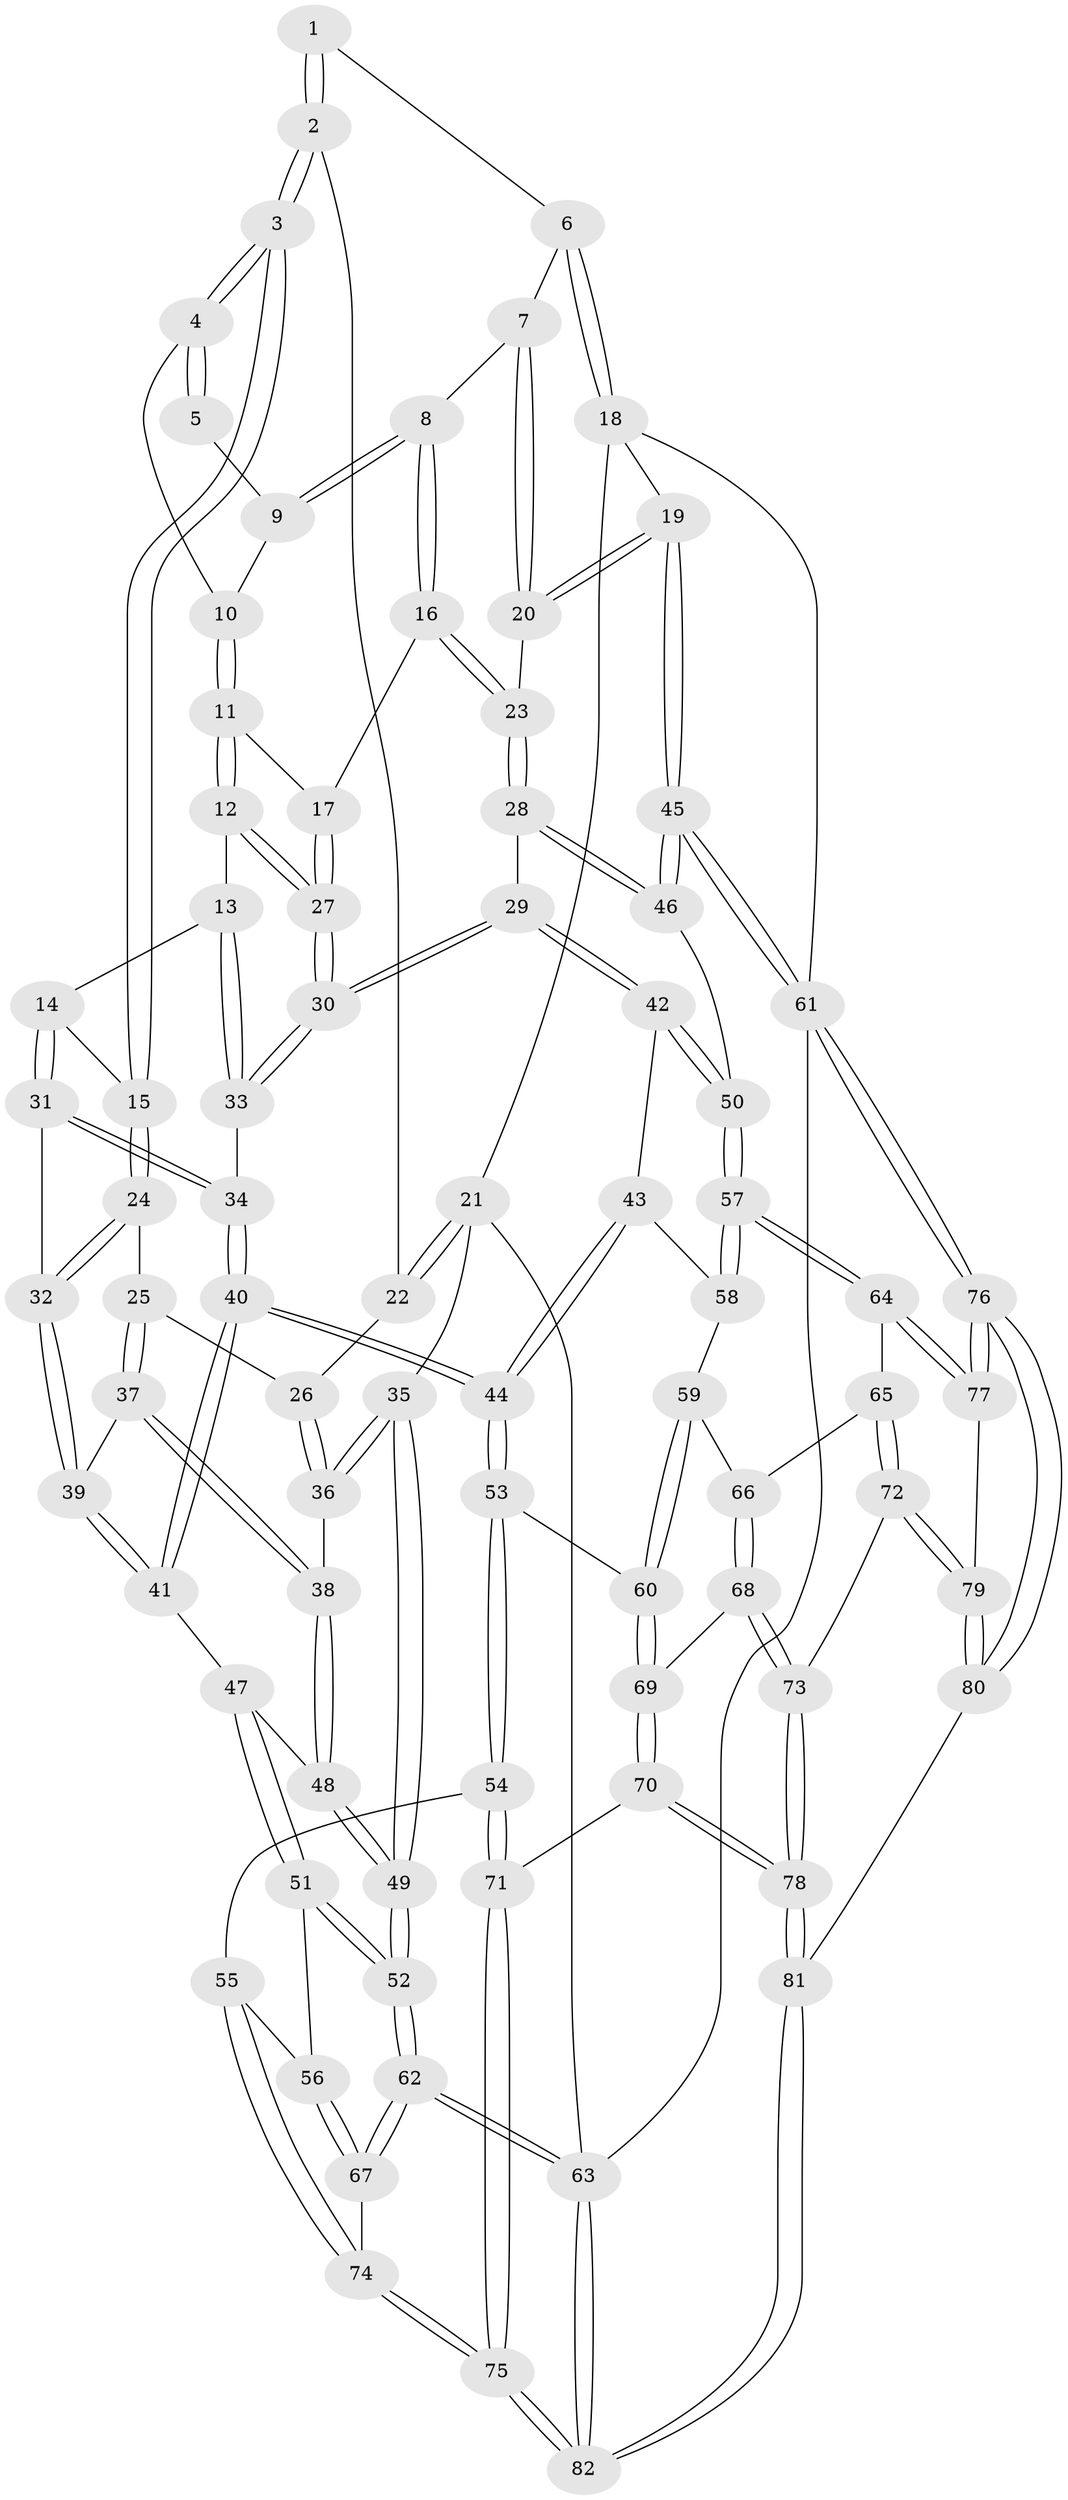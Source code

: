 // Generated by graph-tools (version 1.1) at 2025/17/03/09/25 04:17:23]
// undirected, 82 vertices, 202 edges
graph export_dot {
graph [start="1"]
  node [color=gray90,style=filled];
  1 [pos="+0.6993307719896842+0"];
  2 [pos="+0.2559569841920227+0"];
  3 [pos="+0.3112339536485576+0"];
  4 [pos="+0.6215901487600499+0.13102493301751647"];
  5 [pos="+0.6829854816751829+0.03920406674801611"];
  6 [pos="+1+0"];
  7 [pos="+0.8452179440209426+0.12065783197402069"];
  8 [pos="+0.8125398910417352+0.14827497982635082"];
  9 [pos="+0.7556179733047977+0.11807336057088953"];
  10 [pos="+0.6289817697261008+0.15524666921530186"];
  11 [pos="+0.6312675495799093+0.18778362156705197"];
  12 [pos="+0.5959802992699403+0.23976615997801695"];
  13 [pos="+0.5537685863227098+0.24162083177747434"];
  14 [pos="+0.5184302929169351+0.23741418563447364"];
  15 [pos="+0.3560759524824882+0.11702945024723593"];
  16 [pos="+0.7900896642158047+0.20779675203241985"];
  17 [pos="+0.7409376741322632+0.21308651803661388"];
  18 [pos="+1+0"];
  19 [pos="+1+0.3011332879618404"];
  20 [pos="+0.9975231273795501+0.3045101347530144"];
  21 [pos="+0+0"];
  22 [pos="+0.18883121388687668+0"];
  23 [pos="+0.8418012743379715+0.3398863909498498"];
  24 [pos="+0.3436684524850133+0.21859789639332147"];
  25 [pos="+0.31203569764318373+0.2833552573975586"];
  26 [pos="+0.15561726108797005+0.28187852590536"];
  27 [pos="+0.6518999877969139+0.3526496118817839"];
  28 [pos="+0.8216552679640433+0.36825046480601303"];
  29 [pos="+0.6802367534074281+0.4159422924736435"];
  30 [pos="+0.6621266898011028+0.39531539579410735"];
  31 [pos="+0.46628342908401993+0.3637741590332025"];
  32 [pos="+0.4628848617712794+0.3644865396175406"];
  33 [pos="+0.5320370693992851+0.38038272890942776"];
  34 [pos="+0.5175793839809221+0.3817327878071059"];
  35 [pos="+0+0.3809329407973068"];
  36 [pos="+0.140063770576259+0.31531278399069257"];
  37 [pos="+0.299084026251405+0.34753958747738706"];
  38 [pos="+0.24145135890996655+0.4123692424315576"];
  39 [pos="+0.4205832680827543+0.4066917835270862"];
  40 [pos="+0.5023021092090935+0.5970635733022411"];
  41 [pos="+0.402716302866689+0.5537889868725315"];
  42 [pos="+0.6639695965182806+0.49359947723820796"];
  43 [pos="+0.5766992732751488+0.5765613333651516"];
  44 [pos="+0.5026868988305337+0.5973163622786324"];
  45 [pos="+1+0.6671099733171975"];
  46 [pos="+0.9637011438167732+0.6682156120197689"];
  47 [pos="+0.3216570774180234+0.5617621025142349"];
  48 [pos="+0.2404636362116557+0.4200810147539279"];
  49 [pos="+0+0.5474584608220191"];
  50 [pos="+0.9243465836697417+0.6818484842622187"];
  51 [pos="+0.19721830354638423+0.6930340541923221"];
  52 [pos="+0+0.7103389536600775"];
  53 [pos="+0.49456504792979533+0.7158336879463858"];
  54 [pos="+0.38849608326760304+0.7931959476390537"];
  55 [pos="+0.37593486574381063+0.7956361804765668"];
  56 [pos="+0.25040007363351013+0.741890062977698"];
  57 [pos="+0.8824345755452933+0.7156253298228646"];
  58 [pos="+0.6671815271763758+0.6700452330142126"];
  59 [pos="+0.634511979329251+0.7675240661415483"];
  60 [pos="+0.5679201259531739+0.7948141096344449"];
  61 [pos="+1+1"];
  62 [pos="+0+0.9426689652402931"];
  63 [pos="+0+1"];
  64 [pos="+0.846203341993495+0.7690178539030246"];
  65 [pos="+0.767833186323466+0.7917663309629653"];
  66 [pos="+0.7410620715314205+0.7952797961975386"];
  67 [pos="+0.2604169575089628+0.9275020047551586"];
  68 [pos="+0.6665699811269769+0.8592893736200423"];
  69 [pos="+0.5708402801652449+0.8333700522776896"];
  70 [pos="+0.5452253991458569+0.9125726194625461"];
  71 [pos="+0.4829790379364215+0.9065669439537042"];
  72 [pos="+0.6967791741409253+0.9094659422666754"];
  73 [pos="+0.6805689985457566+0.9034940499427985"];
  74 [pos="+0.33562165031617053+0.9805006583316711"];
  75 [pos="+0.3418974436666338+0.9933356030556069"];
  76 [pos="+1+1"];
  77 [pos="+0.835621548598983+0.8807417434256826"];
  78 [pos="+0.572184846131268+0.9677479506213733"];
  79 [pos="+0.7540626733673104+0.9628785875764309"];
  80 [pos="+0.6810754074631364+1"];
  81 [pos="+0.6082004497776674+1"];
  82 [pos="+0.35390383319320917+1"];
  1 -- 2;
  1 -- 2;
  1 -- 6;
  2 -- 3;
  2 -- 3;
  2 -- 22;
  3 -- 4;
  3 -- 4;
  3 -- 15;
  3 -- 15;
  4 -- 5;
  4 -- 5;
  4 -- 10;
  5 -- 9;
  6 -- 7;
  6 -- 18;
  6 -- 18;
  7 -- 8;
  7 -- 20;
  7 -- 20;
  8 -- 9;
  8 -- 9;
  8 -- 16;
  8 -- 16;
  9 -- 10;
  10 -- 11;
  10 -- 11;
  11 -- 12;
  11 -- 12;
  11 -- 17;
  12 -- 13;
  12 -- 27;
  12 -- 27;
  13 -- 14;
  13 -- 33;
  13 -- 33;
  14 -- 15;
  14 -- 31;
  14 -- 31;
  15 -- 24;
  15 -- 24;
  16 -- 17;
  16 -- 23;
  16 -- 23;
  17 -- 27;
  17 -- 27;
  18 -- 19;
  18 -- 21;
  18 -- 61;
  19 -- 20;
  19 -- 20;
  19 -- 45;
  19 -- 45;
  20 -- 23;
  21 -- 22;
  21 -- 22;
  21 -- 35;
  21 -- 63;
  22 -- 26;
  23 -- 28;
  23 -- 28;
  24 -- 25;
  24 -- 32;
  24 -- 32;
  25 -- 26;
  25 -- 37;
  25 -- 37;
  26 -- 36;
  26 -- 36;
  27 -- 30;
  27 -- 30;
  28 -- 29;
  28 -- 46;
  28 -- 46;
  29 -- 30;
  29 -- 30;
  29 -- 42;
  29 -- 42;
  30 -- 33;
  30 -- 33;
  31 -- 32;
  31 -- 34;
  31 -- 34;
  32 -- 39;
  32 -- 39;
  33 -- 34;
  34 -- 40;
  34 -- 40;
  35 -- 36;
  35 -- 36;
  35 -- 49;
  35 -- 49;
  36 -- 38;
  37 -- 38;
  37 -- 38;
  37 -- 39;
  38 -- 48;
  38 -- 48;
  39 -- 41;
  39 -- 41;
  40 -- 41;
  40 -- 41;
  40 -- 44;
  40 -- 44;
  41 -- 47;
  42 -- 43;
  42 -- 50;
  42 -- 50;
  43 -- 44;
  43 -- 44;
  43 -- 58;
  44 -- 53;
  44 -- 53;
  45 -- 46;
  45 -- 46;
  45 -- 61;
  45 -- 61;
  46 -- 50;
  47 -- 48;
  47 -- 51;
  47 -- 51;
  48 -- 49;
  48 -- 49;
  49 -- 52;
  49 -- 52;
  50 -- 57;
  50 -- 57;
  51 -- 52;
  51 -- 52;
  51 -- 56;
  52 -- 62;
  52 -- 62;
  53 -- 54;
  53 -- 54;
  53 -- 60;
  54 -- 55;
  54 -- 71;
  54 -- 71;
  55 -- 56;
  55 -- 74;
  55 -- 74;
  56 -- 67;
  56 -- 67;
  57 -- 58;
  57 -- 58;
  57 -- 64;
  57 -- 64;
  58 -- 59;
  59 -- 60;
  59 -- 60;
  59 -- 66;
  60 -- 69;
  60 -- 69;
  61 -- 76;
  61 -- 76;
  61 -- 63;
  62 -- 63;
  62 -- 63;
  62 -- 67;
  62 -- 67;
  63 -- 82;
  63 -- 82;
  64 -- 65;
  64 -- 77;
  64 -- 77;
  65 -- 66;
  65 -- 72;
  65 -- 72;
  66 -- 68;
  66 -- 68;
  67 -- 74;
  68 -- 69;
  68 -- 73;
  68 -- 73;
  69 -- 70;
  69 -- 70;
  70 -- 71;
  70 -- 78;
  70 -- 78;
  71 -- 75;
  71 -- 75;
  72 -- 73;
  72 -- 79;
  72 -- 79;
  73 -- 78;
  73 -- 78;
  74 -- 75;
  74 -- 75;
  75 -- 82;
  75 -- 82;
  76 -- 77;
  76 -- 77;
  76 -- 80;
  76 -- 80;
  77 -- 79;
  78 -- 81;
  78 -- 81;
  79 -- 80;
  79 -- 80;
  80 -- 81;
  81 -- 82;
  81 -- 82;
}
